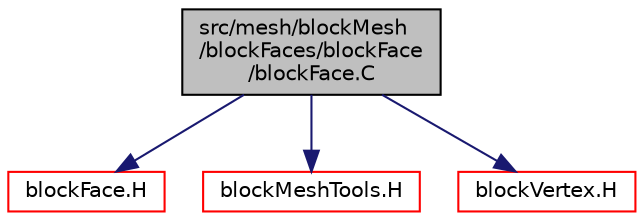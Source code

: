 digraph "src/mesh/blockMesh/blockFaces/blockFace/blockFace.C"
{
  bgcolor="transparent";
  edge [fontname="Helvetica",fontsize="10",labelfontname="Helvetica",labelfontsize="10"];
  node [fontname="Helvetica",fontsize="10",shape=record];
  Node1 [label="src/mesh/blockMesh\l/blockFaces/blockFace\l/blockFace.C",height=0.2,width=0.4,color="black", fillcolor="grey75", style="filled" fontcolor="black"];
  Node1 -> Node2 [color="midnightblue",fontsize="10",style="solid",fontname="Helvetica"];
  Node2 [label="blockFace.H",height=0.2,width=0.4,color="red",URL="$blockFace_8H.html"];
  Node1 -> Node3 [color="midnightblue",fontsize="10",style="solid",fontname="Helvetica"];
  Node3 [label="blockMeshTools.H",height=0.2,width=0.4,color="red",URL="$blockMeshTools_8H.html"];
  Node1 -> Node4 [color="midnightblue",fontsize="10",style="solid",fontname="Helvetica"];
  Node4 [label="blockVertex.H",height=0.2,width=0.4,color="red",URL="$blockVertex_8H.html"];
}
